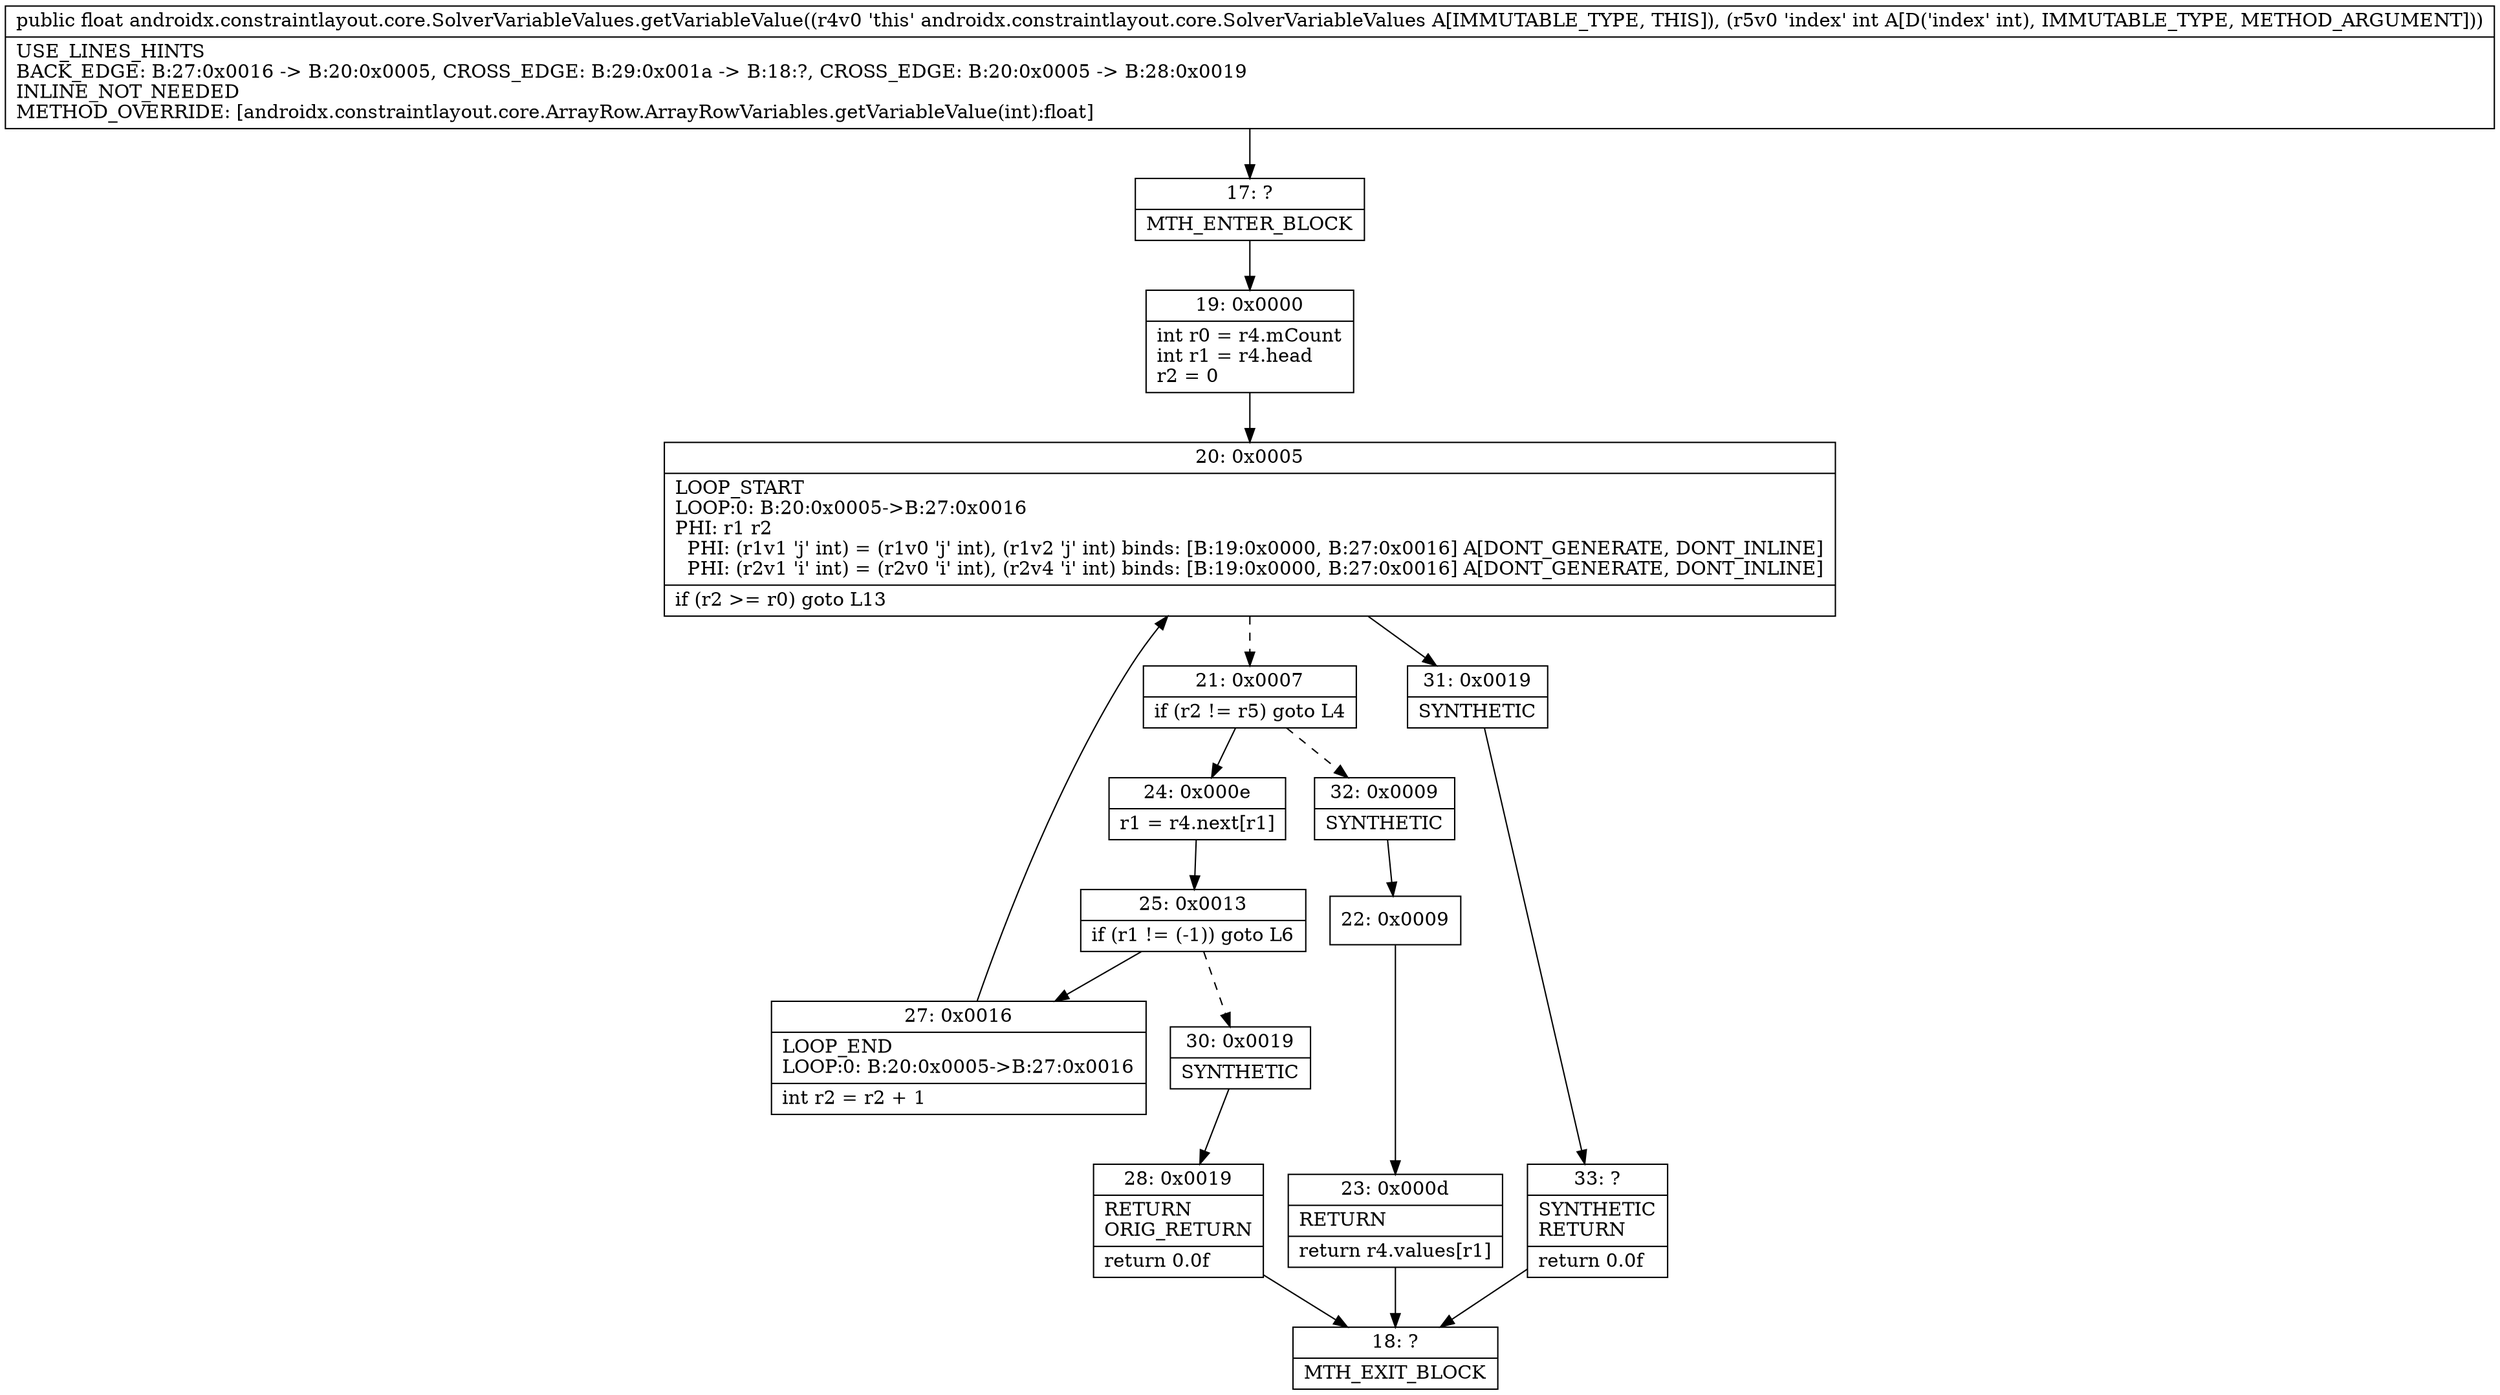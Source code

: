 digraph "CFG forandroidx.constraintlayout.core.SolverVariableValues.getVariableValue(I)F" {
Node_17 [shape=record,label="{17\:\ ?|MTH_ENTER_BLOCK\l}"];
Node_19 [shape=record,label="{19\:\ 0x0000|int r0 = r4.mCount\lint r1 = r4.head\lr2 = 0\l}"];
Node_20 [shape=record,label="{20\:\ 0x0005|LOOP_START\lLOOP:0: B:20:0x0005\-\>B:27:0x0016\lPHI: r1 r2 \l  PHI: (r1v1 'j' int) = (r1v0 'j' int), (r1v2 'j' int) binds: [B:19:0x0000, B:27:0x0016] A[DONT_GENERATE, DONT_INLINE]\l  PHI: (r2v1 'i' int) = (r2v0 'i' int), (r2v4 'i' int) binds: [B:19:0x0000, B:27:0x0016] A[DONT_GENERATE, DONT_INLINE]\l|if (r2 \>= r0) goto L13\l}"];
Node_21 [shape=record,label="{21\:\ 0x0007|if (r2 != r5) goto L4\l}"];
Node_24 [shape=record,label="{24\:\ 0x000e|r1 = r4.next[r1]\l}"];
Node_25 [shape=record,label="{25\:\ 0x0013|if (r1 != (\-1)) goto L6\l}"];
Node_27 [shape=record,label="{27\:\ 0x0016|LOOP_END\lLOOP:0: B:20:0x0005\-\>B:27:0x0016\l|int r2 = r2 + 1\l}"];
Node_30 [shape=record,label="{30\:\ 0x0019|SYNTHETIC\l}"];
Node_28 [shape=record,label="{28\:\ 0x0019|RETURN\lORIG_RETURN\l|return 0.0f\l}"];
Node_18 [shape=record,label="{18\:\ ?|MTH_EXIT_BLOCK\l}"];
Node_32 [shape=record,label="{32\:\ 0x0009|SYNTHETIC\l}"];
Node_22 [shape=record,label="{22\:\ 0x0009}"];
Node_23 [shape=record,label="{23\:\ 0x000d|RETURN\l|return r4.values[r1]\l}"];
Node_31 [shape=record,label="{31\:\ 0x0019|SYNTHETIC\l}"];
Node_33 [shape=record,label="{33\:\ ?|SYNTHETIC\lRETURN\l|return 0.0f\l}"];
MethodNode[shape=record,label="{public float androidx.constraintlayout.core.SolverVariableValues.getVariableValue((r4v0 'this' androidx.constraintlayout.core.SolverVariableValues A[IMMUTABLE_TYPE, THIS]), (r5v0 'index' int A[D('index' int), IMMUTABLE_TYPE, METHOD_ARGUMENT]))  | USE_LINES_HINTS\lBACK_EDGE: B:27:0x0016 \-\> B:20:0x0005, CROSS_EDGE: B:29:0x001a \-\> B:18:?, CROSS_EDGE: B:20:0x0005 \-\> B:28:0x0019\lINLINE_NOT_NEEDED\lMETHOD_OVERRIDE: [androidx.constraintlayout.core.ArrayRow.ArrayRowVariables.getVariableValue(int):float]\l}"];
MethodNode -> Node_17;Node_17 -> Node_19;
Node_19 -> Node_20;
Node_20 -> Node_21[style=dashed];
Node_20 -> Node_31;
Node_21 -> Node_24;
Node_21 -> Node_32[style=dashed];
Node_24 -> Node_25;
Node_25 -> Node_27;
Node_25 -> Node_30[style=dashed];
Node_27 -> Node_20;
Node_30 -> Node_28;
Node_28 -> Node_18;
Node_32 -> Node_22;
Node_22 -> Node_23;
Node_23 -> Node_18;
Node_31 -> Node_33;
Node_33 -> Node_18;
}

